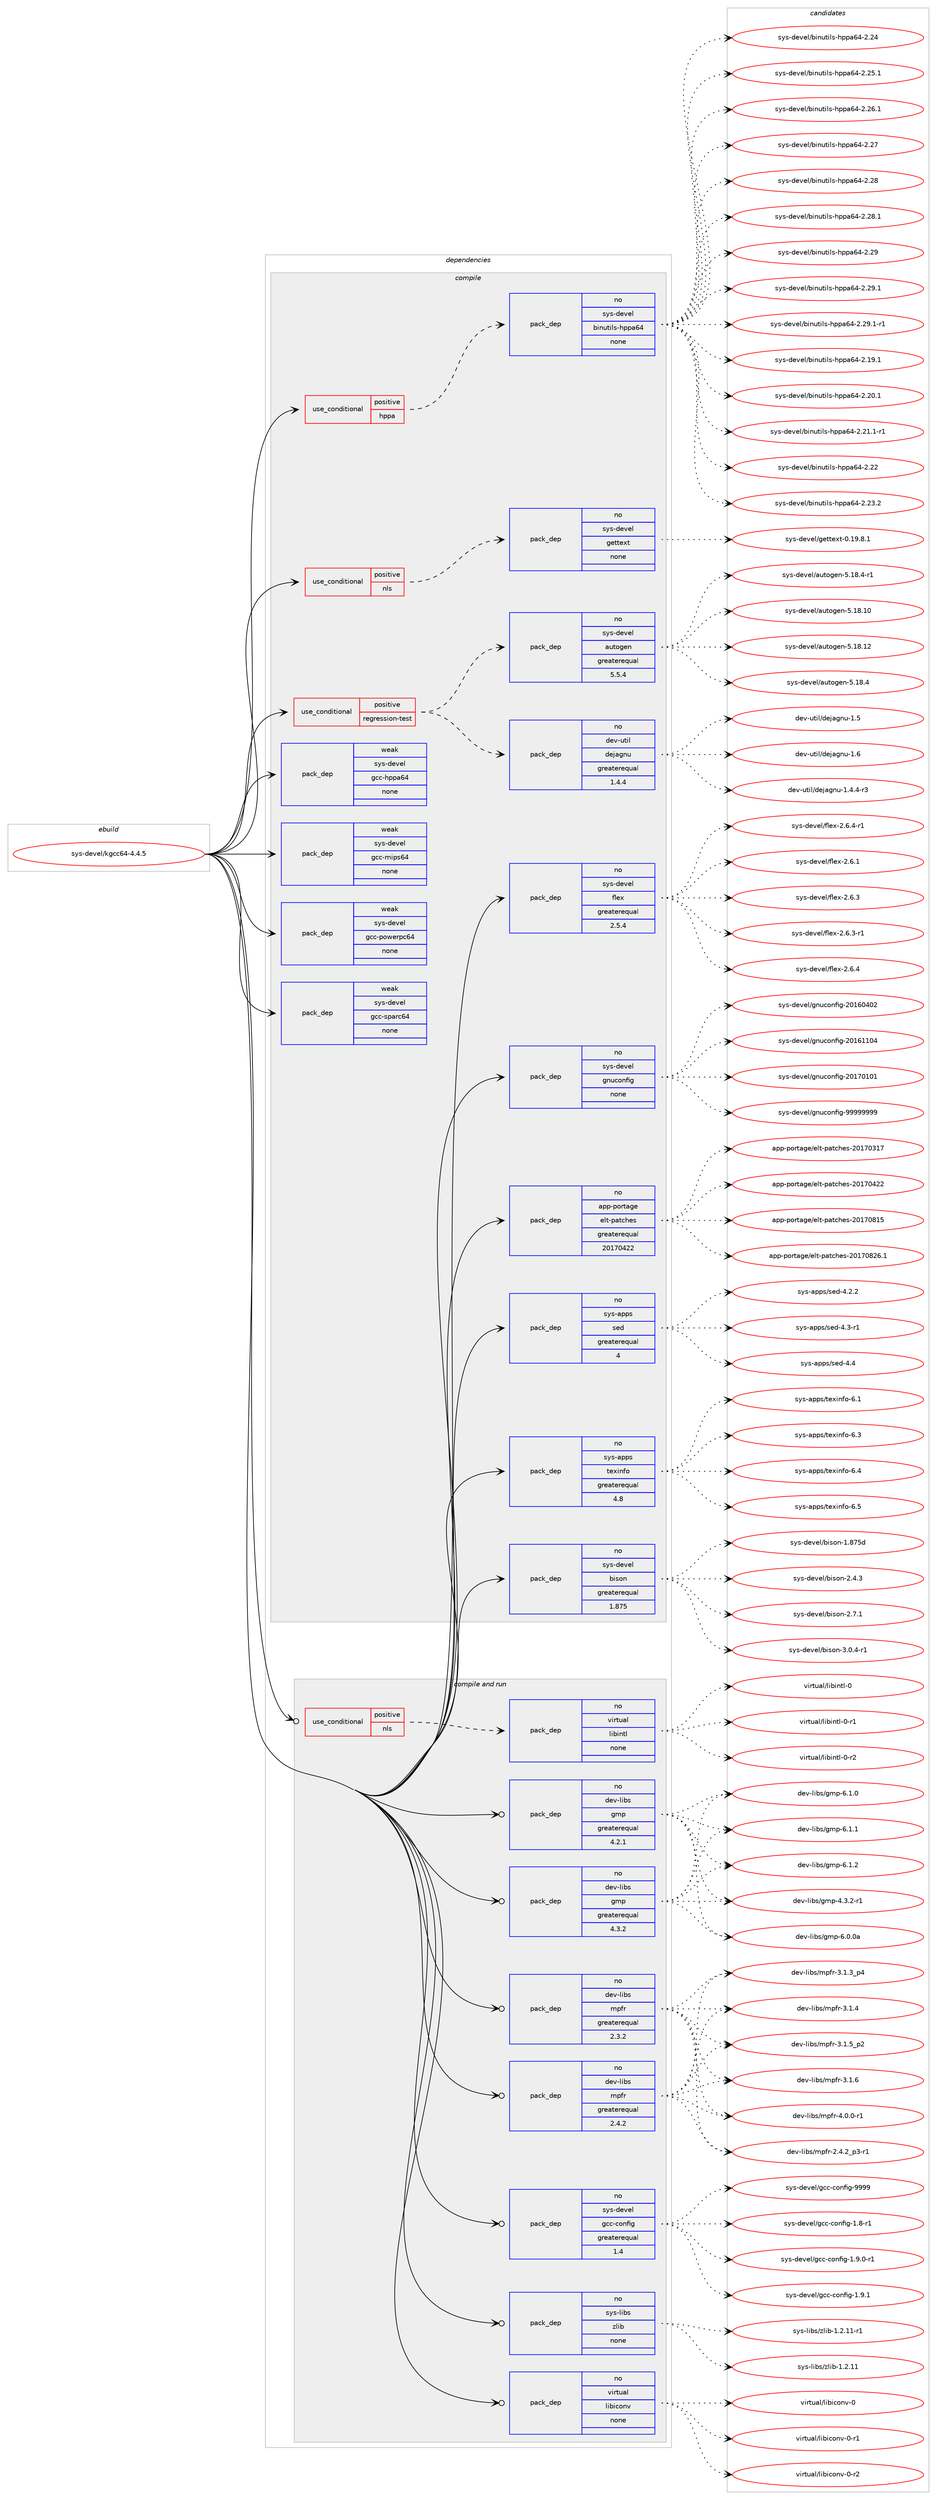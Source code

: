 digraph prolog {

# *************
# Graph options
# *************

newrank=true;
concentrate=true;
compound=true;
graph [rankdir=LR,fontname=Helvetica,fontsize=10,ranksep=1.5];#, ranksep=2.5, nodesep=0.2];
edge  [arrowhead=vee];
node  [fontname=Helvetica,fontsize=10];

# **********
# The ebuild
# **********

subgraph cluster_leftcol {
color=gray;
rank=same;
label=<<i>ebuild</i>>;
id [label="sys-devel/kgcc64-4.4.5", color=red, width=4, href="../sys-devel/kgcc64-4.4.5.svg"];
}

# ****************
# The dependencies
# ****************

subgraph cluster_midcol {
color=gray;
label=<<i>dependencies</i>>;
subgraph cluster_compile {
fillcolor="#eeeeee";
style=filled;
label=<<i>compile</i>>;
subgraph cond79 {
dependency3809 [label=<<TABLE BORDER="0" CELLBORDER="1" CELLSPACING="0" CELLPADDING="4"><TR><TD ROWSPAN="3" CELLPADDING="10">use_conditional</TD></TR><TR><TD>positive</TD></TR><TR><TD>hppa</TD></TR></TABLE>>, shape=none, color=red];
subgraph pack3730 {
dependency3810 [label=<<TABLE BORDER="0" CELLBORDER="1" CELLSPACING="0" CELLPADDING="4" WIDTH="220"><TR><TD ROWSPAN="6" CELLPADDING="30">pack_dep</TD></TR><TR><TD WIDTH="110">no</TD></TR><TR><TD>sys-devel</TD></TR><TR><TD>binutils-hppa64</TD></TR><TR><TD>none</TD></TR><TR><TD></TD></TR></TABLE>>, shape=none, color=blue];
}
dependency3809:e -> dependency3810:w [weight=20,style="dashed",arrowhead="vee"];
}
id:e -> dependency3809:w [weight=20,style="solid",arrowhead="vee"];
subgraph cond80 {
dependency3811 [label=<<TABLE BORDER="0" CELLBORDER="1" CELLSPACING="0" CELLPADDING="4"><TR><TD ROWSPAN="3" CELLPADDING="10">use_conditional</TD></TR><TR><TD>positive</TD></TR><TR><TD>nls</TD></TR></TABLE>>, shape=none, color=red];
subgraph pack3731 {
dependency3812 [label=<<TABLE BORDER="0" CELLBORDER="1" CELLSPACING="0" CELLPADDING="4" WIDTH="220"><TR><TD ROWSPAN="6" CELLPADDING="30">pack_dep</TD></TR><TR><TD WIDTH="110">no</TD></TR><TR><TD>sys-devel</TD></TR><TR><TD>gettext</TD></TR><TR><TD>none</TD></TR><TR><TD></TD></TR></TABLE>>, shape=none, color=blue];
}
dependency3811:e -> dependency3812:w [weight=20,style="dashed",arrowhead="vee"];
}
id:e -> dependency3811:w [weight=20,style="solid",arrowhead="vee"];
subgraph cond81 {
dependency3813 [label=<<TABLE BORDER="0" CELLBORDER="1" CELLSPACING="0" CELLPADDING="4"><TR><TD ROWSPAN="3" CELLPADDING="10">use_conditional</TD></TR><TR><TD>positive</TD></TR><TR><TD>regression-test</TD></TR></TABLE>>, shape=none, color=red];
subgraph pack3732 {
dependency3814 [label=<<TABLE BORDER="0" CELLBORDER="1" CELLSPACING="0" CELLPADDING="4" WIDTH="220"><TR><TD ROWSPAN="6" CELLPADDING="30">pack_dep</TD></TR><TR><TD WIDTH="110">no</TD></TR><TR><TD>dev-util</TD></TR><TR><TD>dejagnu</TD></TR><TR><TD>greaterequal</TD></TR><TR><TD>1.4.4</TD></TR></TABLE>>, shape=none, color=blue];
}
dependency3813:e -> dependency3814:w [weight=20,style="dashed",arrowhead="vee"];
subgraph pack3733 {
dependency3815 [label=<<TABLE BORDER="0" CELLBORDER="1" CELLSPACING="0" CELLPADDING="4" WIDTH="220"><TR><TD ROWSPAN="6" CELLPADDING="30">pack_dep</TD></TR><TR><TD WIDTH="110">no</TD></TR><TR><TD>sys-devel</TD></TR><TR><TD>autogen</TD></TR><TR><TD>greaterequal</TD></TR><TR><TD>5.5.4</TD></TR></TABLE>>, shape=none, color=blue];
}
dependency3813:e -> dependency3815:w [weight=20,style="dashed",arrowhead="vee"];
}
id:e -> dependency3813:w [weight=20,style="solid",arrowhead="vee"];
subgraph pack3734 {
dependency3816 [label=<<TABLE BORDER="0" CELLBORDER="1" CELLSPACING="0" CELLPADDING="4" WIDTH="220"><TR><TD ROWSPAN="6" CELLPADDING="30">pack_dep</TD></TR><TR><TD WIDTH="110">no</TD></TR><TR><TD>app-portage</TD></TR><TR><TD>elt-patches</TD></TR><TR><TD>greaterequal</TD></TR><TR><TD>20170422</TD></TR></TABLE>>, shape=none, color=blue];
}
id:e -> dependency3816:w [weight=20,style="solid",arrowhead="vee"];
subgraph pack3735 {
dependency3817 [label=<<TABLE BORDER="0" CELLBORDER="1" CELLSPACING="0" CELLPADDING="4" WIDTH="220"><TR><TD ROWSPAN="6" CELLPADDING="30">pack_dep</TD></TR><TR><TD WIDTH="110">no</TD></TR><TR><TD>sys-apps</TD></TR><TR><TD>sed</TD></TR><TR><TD>greaterequal</TD></TR><TR><TD>4</TD></TR></TABLE>>, shape=none, color=blue];
}
id:e -> dependency3817:w [weight=20,style="solid",arrowhead="vee"];
subgraph pack3736 {
dependency3818 [label=<<TABLE BORDER="0" CELLBORDER="1" CELLSPACING="0" CELLPADDING="4" WIDTH="220"><TR><TD ROWSPAN="6" CELLPADDING="30">pack_dep</TD></TR><TR><TD WIDTH="110">no</TD></TR><TR><TD>sys-apps</TD></TR><TR><TD>texinfo</TD></TR><TR><TD>greaterequal</TD></TR><TR><TD>4.8</TD></TR></TABLE>>, shape=none, color=blue];
}
id:e -> dependency3818:w [weight=20,style="solid",arrowhead="vee"];
subgraph pack3737 {
dependency3819 [label=<<TABLE BORDER="0" CELLBORDER="1" CELLSPACING="0" CELLPADDING="4" WIDTH="220"><TR><TD ROWSPAN="6" CELLPADDING="30">pack_dep</TD></TR><TR><TD WIDTH="110">no</TD></TR><TR><TD>sys-devel</TD></TR><TR><TD>bison</TD></TR><TR><TD>greaterequal</TD></TR><TR><TD>1.875</TD></TR></TABLE>>, shape=none, color=blue];
}
id:e -> dependency3819:w [weight=20,style="solid",arrowhead="vee"];
subgraph pack3738 {
dependency3820 [label=<<TABLE BORDER="0" CELLBORDER="1" CELLSPACING="0" CELLPADDING="4" WIDTH="220"><TR><TD ROWSPAN="6" CELLPADDING="30">pack_dep</TD></TR><TR><TD WIDTH="110">no</TD></TR><TR><TD>sys-devel</TD></TR><TR><TD>flex</TD></TR><TR><TD>greaterequal</TD></TR><TR><TD>2.5.4</TD></TR></TABLE>>, shape=none, color=blue];
}
id:e -> dependency3820:w [weight=20,style="solid",arrowhead="vee"];
subgraph pack3739 {
dependency3821 [label=<<TABLE BORDER="0" CELLBORDER="1" CELLSPACING="0" CELLPADDING="4" WIDTH="220"><TR><TD ROWSPAN="6" CELLPADDING="30">pack_dep</TD></TR><TR><TD WIDTH="110">no</TD></TR><TR><TD>sys-devel</TD></TR><TR><TD>gnuconfig</TD></TR><TR><TD>none</TD></TR><TR><TD></TD></TR></TABLE>>, shape=none, color=blue];
}
id:e -> dependency3821:w [weight=20,style="solid",arrowhead="vee"];
subgraph pack3740 {
dependency3822 [label=<<TABLE BORDER="0" CELLBORDER="1" CELLSPACING="0" CELLPADDING="4" WIDTH="220"><TR><TD ROWSPAN="6" CELLPADDING="30">pack_dep</TD></TR><TR><TD WIDTH="110">weak</TD></TR><TR><TD>sys-devel</TD></TR><TR><TD>gcc-hppa64</TD></TR><TR><TD>none</TD></TR><TR><TD></TD></TR></TABLE>>, shape=none, color=blue];
}
id:e -> dependency3822:w [weight=20,style="solid",arrowhead="vee"];
subgraph pack3741 {
dependency3823 [label=<<TABLE BORDER="0" CELLBORDER="1" CELLSPACING="0" CELLPADDING="4" WIDTH="220"><TR><TD ROWSPAN="6" CELLPADDING="30">pack_dep</TD></TR><TR><TD WIDTH="110">weak</TD></TR><TR><TD>sys-devel</TD></TR><TR><TD>gcc-mips64</TD></TR><TR><TD>none</TD></TR><TR><TD></TD></TR></TABLE>>, shape=none, color=blue];
}
id:e -> dependency3823:w [weight=20,style="solid",arrowhead="vee"];
subgraph pack3742 {
dependency3824 [label=<<TABLE BORDER="0" CELLBORDER="1" CELLSPACING="0" CELLPADDING="4" WIDTH="220"><TR><TD ROWSPAN="6" CELLPADDING="30">pack_dep</TD></TR><TR><TD WIDTH="110">weak</TD></TR><TR><TD>sys-devel</TD></TR><TR><TD>gcc-powerpc64</TD></TR><TR><TD>none</TD></TR><TR><TD></TD></TR></TABLE>>, shape=none, color=blue];
}
id:e -> dependency3824:w [weight=20,style="solid",arrowhead="vee"];
subgraph pack3743 {
dependency3825 [label=<<TABLE BORDER="0" CELLBORDER="1" CELLSPACING="0" CELLPADDING="4" WIDTH="220"><TR><TD ROWSPAN="6" CELLPADDING="30">pack_dep</TD></TR><TR><TD WIDTH="110">weak</TD></TR><TR><TD>sys-devel</TD></TR><TR><TD>gcc-sparc64</TD></TR><TR><TD>none</TD></TR><TR><TD></TD></TR></TABLE>>, shape=none, color=blue];
}
id:e -> dependency3825:w [weight=20,style="solid",arrowhead="vee"];
}
subgraph cluster_compileandrun {
fillcolor="#eeeeee";
style=filled;
label=<<i>compile and run</i>>;
subgraph cond82 {
dependency3826 [label=<<TABLE BORDER="0" CELLBORDER="1" CELLSPACING="0" CELLPADDING="4"><TR><TD ROWSPAN="3" CELLPADDING="10">use_conditional</TD></TR><TR><TD>positive</TD></TR><TR><TD>nls</TD></TR></TABLE>>, shape=none, color=red];
subgraph pack3744 {
dependency3827 [label=<<TABLE BORDER="0" CELLBORDER="1" CELLSPACING="0" CELLPADDING="4" WIDTH="220"><TR><TD ROWSPAN="6" CELLPADDING="30">pack_dep</TD></TR><TR><TD WIDTH="110">no</TD></TR><TR><TD>virtual</TD></TR><TR><TD>libintl</TD></TR><TR><TD>none</TD></TR><TR><TD></TD></TR></TABLE>>, shape=none, color=blue];
}
dependency3826:e -> dependency3827:w [weight=20,style="dashed",arrowhead="vee"];
}
id:e -> dependency3826:w [weight=20,style="solid",arrowhead="odotvee"];
subgraph pack3745 {
dependency3828 [label=<<TABLE BORDER="0" CELLBORDER="1" CELLSPACING="0" CELLPADDING="4" WIDTH="220"><TR><TD ROWSPAN="6" CELLPADDING="30">pack_dep</TD></TR><TR><TD WIDTH="110">no</TD></TR><TR><TD>dev-libs</TD></TR><TR><TD>gmp</TD></TR><TR><TD>greaterequal</TD></TR><TR><TD>4.2.1</TD></TR></TABLE>>, shape=none, color=blue];
}
id:e -> dependency3828:w [weight=20,style="solid",arrowhead="odotvee"];
subgraph pack3746 {
dependency3829 [label=<<TABLE BORDER="0" CELLBORDER="1" CELLSPACING="0" CELLPADDING="4" WIDTH="220"><TR><TD ROWSPAN="6" CELLPADDING="30">pack_dep</TD></TR><TR><TD WIDTH="110">no</TD></TR><TR><TD>dev-libs</TD></TR><TR><TD>gmp</TD></TR><TR><TD>greaterequal</TD></TR><TR><TD>4.3.2</TD></TR></TABLE>>, shape=none, color=blue];
}
id:e -> dependency3829:w [weight=20,style="solid",arrowhead="odotvee"];
subgraph pack3747 {
dependency3830 [label=<<TABLE BORDER="0" CELLBORDER="1" CELLSPACING="0" CELLPADDING="4" WIDTH="220"><TR><TD ROWSPAN="6" CELLPADDING="30">pack_dep</TD></TR><TR><TD WIDTH="110">no</TD></TR><TR><TD>dev-libs</TD></TR><TR><TD>mpfr</TD></TR><TR><TD>greaterequal</TD></TR><TR><TD>2.3.2</TD></TR></TABLE>>, shape=none, color=blue];
}
id:e -> dependency3830:w [weight=20,style="solid",arrowhead="odotvee"];
subgraph pack3748 {
dependency3831 [label=<<TABLE BORDER="0" CELLBORDER="1" CELLSPACING="0" CELLPADDING="4" WIDTH="220"><TR><TD ROWSPAN="6" CELLPADDING="30">pack_dep</TD></TR><TR><TD WIDTH="110">no</TD></TR><TR><TD>dev-libs</TD></TR><TR><TD>mpfr</TD></TR><TR><TD>greaterequal</TD></TR><TR><TD>2.4.2</TD></TR></TABLE>>, shape=none, color=blue];
}
id:e -> dependency3831:w [weight=20,style="solid",arrowhead="odotvee"];
subgraph pack3749 {
dependency3832 [label=<<TABLE BORDER="0" CELLBORDER="1" CELLSPACING="0" CELLPADDING="4" WIDTH="220"><TR><TD ROWSPAN="6" CELLPADDING="30">pack_dep</TD></TR><TR><TD WIDTH="110">no</TD></TR><TR><TD>sys-devel</TD></TR><TR><TD>gcc-config</TD></TR><TR><TD>greaterequal</TD></TR><TR><TD>1.4</TD></TR></TABLE>>, shape=none, color=blue];
}
id:e -> dependency3832:w [weight=20,style="solid",arrowhead="odotvee"];
subgraph pack3750 {
dependency3833 [label=<<TABLE BORDER="0" CELLBORDER="1" CELLSPACING="0" CELLPADDING="4" WIDTH="220"><TR><TD ROWSPAN="6" CELLPADDING="30">pack_dep</TD></TR><TR><TD WIDTH="110">no</TD></TR><TR><TD>sys-libs</TD></TR><TR><TD>zlib</TD></TR><TR><TD>none</TD></TR><TR><TD></TD></TR></TABLE>>, shape=none, color=blue];
}
id:e -> dependency3833:w [weight=20,style="solid",arrowhead="odotvee"];
subgraph pack3751 {
dependency3834 [label=<<TABLE BORDER="0" CELLBORDER="1" CELLSPACING="0" CELLPADDING="4" WIDTH="220"><TR><TD ROWSPAN="6" CELLPADDING="30">pack_dep</TD></TR><TR><TD WIDTH="110">no</TD></TR><TR><TD>virtual</TD></TR><TR><TD>libiconv</TD></TR><TR><TD>none</TD></TR><TR><TD></TD></TR></TABLE>>, shape=none, color=blue];
}
id:e -> dependency3834:w [weight=20,style="solid",arrowhead="odotvee"];
}
subgraph cluster_run {
fillcolor="#eeeeee";
style=filled;
label=<<i>run</i>>;
}
}

# **************
# The candidates
# **************

subgraph cluster_choices {
rank=same;
color=gray;
label=<<i>candidates</i>>;

subgraph choice3730 {
color=black;
nodesep=1;
choice1151211154510010111810110847981051101171161051081154510411211297545245504649574649 [label="sys-devel/binutils-hppa64-2.19.1", color=red, width=4,href="../sys-devel/binutils-hppa64-2.19.1.svg"];
choice1151211154510010111810110847981051101171161051081154510411211297545245504650484649 [label="sys-devel/binutils-hppa64-2.20.1", color=red, width=4,href="../sys-devel/binutils-hppa64-2.20.1.svg"];
choice11512111545100101118101108479810511011711610510811545104112112975452455046504946494511449 [label="sys-devel/binutils-hppa64-2.21.1-r1", color=red, width=4,href="../sys-devel/binutils-hppa64-2.21.1-r1.svg"];
choice115121115451001011181011084798105110117116105108115451041121129754524550465050 [label="sys-devel/binutils-hppa64-2.22", color=red, width=4,href="../sys-devel/binutils-hppa64-2.22.svg"];
choice1151211154510010111810110847981051101171161051081154510411211297545245504650514650 [label="sys-devel/binutils-hppa64-2.23.2", color=red, width=4,href="../sys-devel/binutils-hppa64-2.23.2.svg"];
choice115121115451001011181011084798105110117116105108115451041121129754524550465052 [label="sys-devel/binutils-hppa64-2.24", color=red, width=4,href="../sys-devel/binutils-hppa64-2.24.svg"];
choice1151211154510010111810110847981051101171161051081154510411211297545245504650534649 [label="sys-devel/binutils-hppa64-2.25.1", color=red, width=4,href="../sys-devel/binutils-hppa64-2.25.1.svg"];
choice1151211154510010111810110847981051101171161051081154510411211297545245504650544649 [label="sys-devel/binutils-hppa64-2.26.1", color=red, width=4,href="../sys-devel/binutils-hppa64-2.26.1.svg"];
choice115121115451001011181011084798105110117116105108115451041121129754524550465055 [label="sys-devel/binutils-hppa64-2.27", color=red, width=4,href="../sys-devel/binutils-hppa64-2.27.svg"];
choice115121115451001011181011084798105110117116105108115451041121129754524550465056 [label="sys-devel/binutils-hppa64-2.28", color=red, width=4,href="../sys-devel/binutils-hppa64-2.28.svg"];
choice1151211154510010111810110847981051101171161051081154510411211297545245504650564649 [label="sys-devel/binutils-hppa64-2.28.1", color=red, width=4,href="../sys-devel/binutils-hppa64-2.28.1.svg"];
choice115121115451001011181011084798105110117116105108115451041121129754524550465057 [label="sys-devel/binutils-hppa64-2.29", color=red, width=4,href="../sys-devel/binutils-hppa64-2.29.svg"];
choice1151211154510010111810110847981051101171161051081154510411211297545245504650574649 [label="sys-devel/binutils-hppa64-2.29.1", color=red, width=4,href="../sys-devel/binutils-hppa64-2.29.1.svg"];
choice11512111545100101118101108479810511011711610510811545104112112975452455046505746494511449 [label="sys-devel/binutils-hppa64-2.29.1-r1", color=red, width=4,href="../sys-devel/binutils-hppa64-2.29.1-r1.svg"];
dependency3810:e -> choice1151211154510010111810110847981051101171161051081154510411211297545245504649574649:w [style=dotted,weight="100"];
dependency3810:e -> choice1151211154510010111810110847981051101171161051081154510411211297545245504650484649:w [style=dotted,weight="100"];
dependency3810:e -> choice11512111545100101118101108479810511011711610510811545104112112975452455046504946494511449:w [style=dotted,weight="100"];
dependency3810:e -> choice115121115451001011181011084798105110117116105108115451041121129754524550465050:w [style=dotted,weight="100"];
dependency3810:e -> choice1151211154510010111810110847981051101171161051081154510411211297545245504650514650:w [style=dotted,weight="100"];
dependency3810:e -> choice115121115451001011181011084798105110117116105108115451041121129754524550465052:w [style=dotted,weight="100"];
dependency3810:e -> choice1151211154510010111810110847981051101171161051081154510411211297545245504650534649:w [style=dotted,weight="100"];
dependency3810:e -> choice1151211154510010111810110847981051101171161051081154510411211297545245504650544649:w [style=dotted,weight="100"];
dependency3810:e -> choice115121115451001011181011084798105110117116105108115451041121129754524550465055:w [style=dotted,weight="100"];
dependency3810:e -> choice115121115451001011181011084798105110117116105108115451041121129754524550465056:w [style=dotted,weight="100"];
dependency3810:e -> choice1151211154510010111810110847981051101171161051081154510411211297545245504650564649:w [style=dotted,weight="100"];
dependency3810:e -> choice115121115451001011181011084798105110117116105108115451041121129754524550465057:w [style=dotted,weight="100"];
dependency3810:e -> choice1151211154510010111810110847981051101171161051081154510411211297545245504650574649:w [style=dotted,weight="100"];
dependency3810:e -> choice11512111545100101118101108479810511011711610510811545104112112975452455046505746494511449:w [style=dotted,weight="100"];
}
subgraph choice3731 {
color=black;
nodesep=1;
choice1151211154510010111810110847103101116116101120116454846495746564649 [label="sys-devel/gettext-0.19.8.1", color=red, width=4,href="../sys-devel/gettext-0.19.8.1.svg"];
dependency3812:e -> choice1151211154510010111810110847103101116116101120116454846495746564649:w [style=dotted,weight="100"];
}
subgraph choice3732 {
color=black;
nodesep=1;
choice1001011184511711610510847100101106971031101174549465246524511451 [label="dev-util/dejagnu-1.4.4-r3", color=red, width=4,href="../dev-util/dejagnu-1.4.4-r3.svg"];
choice10010111845117116105108471001011069710311011745494653 [label="dev-util/dejagnu-1.5", color=red, width=4,href="../dev-util/dejagnu-1.5.svg"];
choice10010111845117116105108471001011069710311011745494654 [label="dev-util/dejagnu-1.6", color=red, width=4,href="../dev-util/dejagnu-1.6.svg"];
dependency3814:e -> choice1001011184511711610510847100101106971031101174549465246524511451:w [style=dotted,weight="100"];
dependency3814:e -> choice10010111845117116105108471001011069710311011745494653:w [style=dotted,weight="100"];
dependency3814:e -> choice10010111845117116105108471001011069710311011745494654:w [style=dotted,weight="100"];
}
subgraph choice3733 {
color=black;
nodesep=1;
choice1151211154510010111810110847971171161111031011104553464956464948 [label="sys-devel/autogen-5.18.10", color=red, width=4,href="../sys-devel/autogen-5.18.10.svg"];
choice1151211154510010111810110847971171161111031011104553464956464950 [label="sys-devel/autogen-5.18.12", color=red, width=4,href="../sys-devel/autogen-5.18.12.svg"];
choice11512111545100101118101108479711711611110310111045534649564652 [label="sys-devel/autogen-5.18.4", color=red, width=4,href="../sys-devel/autogen-5.18.4.svg"];
choice115121115451001011181011084797117116111103101110455346495646524511449 [label="sys-devel/autogen-5.18.4-r1", color=red, width=4,href="../sys-devel/autogen-5.18.4-r1.svg"];
dependency3815:e -> choice1151211154510010111810110847971171161111031011104553464956464948:w [style=dotted,weight="100"];
dependency3815:e -> choice1151211154510010111810110847971171161111031011104553464956464950:w [style=dotted,weight="100"];
dependency3815:e -> choice11512111545100101118101108479711711611110310111045534649564652:w [style=dotted,weight="100"];
dependency3815:e -> choice115121115451001011181011084797117116111103101110455346495646524511449:w [style=dotted,weight="100"];
}
subgraph choice3734 {
color=black;
nodesep=1;
choice97112112451121111141169710310147101108116451129711699104101115455048495548514955 [label="app-portage/elt-patches-20170317", color=red, width=4,href="../app-portage/elt-patches-20170317.svg"];
choice97112112451121111141169710310147101108116451129711699104101115455048495548525050 [label="app-portage/elt-patches-20170422", color=red, width=4,href="../app-portage/elt-patches-20170422.svg"];
choice97112112451121111141169710310147101108116451129711699104101115455048495548564953 [label="app-portage/elt-patches-20170815", color=red, width=4,href="../app-portage/elt-patches-20170815.svg"];
choice971121124511211111411697103101471011081164511297116991041011154550484955485650544649 [label="app-portage/elt-patches-20170826.1", color=red, width=4,href="../app-portage/elt-patches-20170826.1.svg"];
dependency3816:e -> choice97112112451121111141169710310147101108116451129711699104101115455048495548514955:w [style=dotted,weight="100"];
dependency3816:e -> choice97112112451121111141169710310147101108116451129711699104101115455048495548525050:w [style=dotted,weight="100"];
dependency3816:e -> choice97112112451121111141169710310147101108116451129711699104101115455048495548564953:w [style=dotted,weight="100"];
dependency3816:e -> choice971121124511211111411697103101471011081164511297116991041011154550484955485650544649:w [style=dotted,weight="100"];
}
subgraph choice3735 {
color=black;
nodesep=1;
choice115121115459711211211547115101100455246504650 [label="sys-apps/sed-4.2.2", color=red, width=4,href="../sys-apps/sed-4.2.2.svg"];
choice115121115459711211211547115101100455246514511449 [label="sys-apps/sed-4.3-r1", color=red, width=4,href="../sys-apps/sed-4.3-r1.svg"];
choice11512111545971121121154711510110045524652 [label="sys-apps/sed-4.4", color=red, width=4,href="../sys-apps/sed-4.4.svg"];
dependency3817:e -> choice115121115459711211211547115101100455246504650:w [style=dotted,weight="100"];
dependency3817:e -> choice115121115459711211211547115101100455246514511449:w [style=dotted,weight="100"];
dependency3817:e -> choice11512111545971121121154711510110045524652:w [style=dotted,weight="100"];
}
subgraph choice3736 {
color=black;
nodesep=1;
choice11512111545971121121154711610112010511010211145544649 [label="sys-apps/texinfo-6.1", color=red, width=4,href="../sys-apps/texinfo-6.1.svg"];
choice11512111545971121121154711610112010511010211145544651 [label="sys-apps/texinfo-6.3", color=red, width=4,href="../sys-apps/texinfo-6.3.svg"];
choice11512111545971121121154711610112010511010211145544652 [label="sys-apps/texinfo-6.4", color=red, width=4,href="../sys-apps/texinfo-6.4.svg"];
choice11512111545971121121154711610112010511010211145544653 [label="sys-apps/texinfo-6.5", color=red, width=4,href="../sys-apps/texinfo-6.5.svg"];
dependency3818:e -> choice11512111545971121121154711610112010511010211145544649:w [style=dotted,weight="100"];
dependency3818:e -> choice11512111545971121121154711610112010511010211145544651:w [style=dotted,weight="100"];
dependency3818:e -> choice11512111545971121121154711610112010511010211145544652:w [style=dotted,weight="100"];
dependency3818:e -> choice11512111545971121121154711610112010511010211145544653:w [style=dotted,weight="100"];
}
subgraph choice3737 {
color=black;
nodesep=1;
choice115121115451001011181011084798105115111110454946565553100 [label="sys-devel/bison-1.875d", color=red, width=4,href="../sys-devel/bison-1.875d.svg"];
choice115121115451001011181011084798105115111110455046524651 [label="sys-devel/bison-2.4.3", color=red, width=4,href="../sys-devel/bison-2.4.3.svg"];
choice115121115451001011181011084798105115111110455046554649 [label="sys-devel/bison-2.7.1", color=red, width=4,href="../sys-devel/bison-2.7.1.svg"];
choice1151211154510010111810110847981051151111104551464846524511449 [label="sys-devel/bison-3.0.4-r1", color=red, width=4,href="../sys-devel/bison-3.0.4-r1.svg"];
dependency3819:e -> choice115121115451001011181011084798105115111110454946565553100:w [style=dotted,weight="100"];
dependency3819:e -> choice115121115451001011181011084798105115111110455046524651:w [style=dotted,weight="100"];
dependency3819:e -> choice115121115451001011181011084798105115111110455046554649:w [style=dotted,weight="100"];
dependency3819:e -> choice1151211154510010111810110847981051151111104551464846524511449:w [style=dotted,weight="100"];
}
subgraph choice3738 {
color=black;
nodesep=1;
choice1151211154510010111810110847102108101120455046544649 [label="sys-devel/flex-2.6.1", color=red, width=4,href="../sys-devel/flex-2.6.1.svg"];
choice1151211154510010111810110847102108101120455046544651 [label="sys-devel/flex-2.6.3", color=red, width=4,href="../sys-devel/flex-2.6.3.svg"];
choice11512111545100101118101108471021081011204550465446514511449 [label="sys-devel/flex-2.6.3-r1", color=red, width=4,href="../sys-devel/flex-2.6.3-r1.svg"];
choice1151211154510010111810110847102108101120455046544652 [label="sys-devel/flex-2.6.4", color=red, width=4,href="../sys-devel/flex-2.6.4.svg"];
choice11512111545100101118101108471021081011204550465446524511449 [label="sys-devel/flex-2.6.4-r1", color=red, width=4,href="../sys-devel/flex-2.6.4-r1.svg"];
dependency3820:e -> choice1151211154510010111810110847102108101120455046544649:w [style=dotted,weight="100"];
dependency3820:e -> choice1151211154510010111810110847102108101120455046544651:w [style=dotted,weight="100"];
dependency3820:e -> choice11512111545100101118101108471021081011204550465446514511449:w [style=dotted,weight="100"];
dependency3820:e -> choice1151211154510010111810110847102108101120455046544652:w [style=dotted,weight="100"];
dependency3820:e -> choice11512111545100101118101108471021081011204550465446524511449:w [style=dotted,weight="100"];
}
subgraph choice3739 {
color=black;
nodesep=1;
choice115121115451001011181011084710311011799111110102105103455048495448524850 [label="sys-devel/gnuconfig-20160402", color=red, width=4,href="../sys-devel/gnuconfig-20160402.svg"];
choice115121115451001011181011084710311011799111110102105103455048495449494852 [label="sys-devel/gnuconfig-20161104", color=red, width=4,href="../sys-devel/gnuconfig-20161104.svg"];
choice115121115451001011181011084710311011799111110102105103455048495548494849 [label="sys-devel/gnuconfig-20170101", color=red, width=4,href="../sys-devel/gnuconfig-20170101.svg"];
choice115121115451001011181011084710311011799111110102105103455757575757575757 [label="sys-devel/gnuconfig-99999999", color=red, width=4,href="../sys-devel/gnuconfig-99999999.svg"];
dependency3821:e -> choice115121115451001011181011084710311011799111110102105103455048495448524850:w [style=dotted,weight="100"];
dependency3821:e -> choice115121115451001011181011084710311011799111110102105103455048495449494852:w [style=dotted,weight="100"];
dependency3821:e -> choice115121115451001011181011084710311011799111110102105103455048495548494849:w [style=dotted,weight="100"];
dependency3821:e -> choice115121115451001011181011084710311011799111110102105103455757575757575757:w [style=dotted,weight="100"];
}
subgraph choice3740 {
color=black;
nodesep=1;
}
subgraph choice3741 {
color=black;
nodesep=1;
}
subgraph choice3742 {
color=black;
nodesep=1;
}
subgraph choice3743 {
color=black;
nodesep=1;
}
subgraph choice3744 {
color=black;
nodesep=1;
choice1181051141161179710847108105981051101161084548 [label="virtual/libintl-0", color=red, width=4,href="../virtual/libintl-0.svg"];
choice11810511411611797108471081059810511011610845484511449 [label="virtual/libintl-0-r1", color=red, width=4,href="../virtual/libintl-0-r1.svg"];
choice11810511411611797108471081059810511011610845484511450 [label="virtual/libintl-0-r2", color=red, width=4,href="../virtual/libintl-0-r2.svg"];
dependency3827:e -> choice1181051141161179710847108105981051101161084548:w [style=dotted,weight="100"];
dependency3827:e -> choice11810511411611797108471081059810511011610845484511449:w [style=dotted,weight="100"];
dependency3827:e -> choice11810511411611797108471081059810511011610845484511450:w [style=dotted,weight="100"];
}
subgraph choice3745 {
color=black;
nodesep=1;
choice1001011184510810598115471031091124552465146504511449 [label="dev-libs/gmp-4.3.2-r1", color=red, width=4,href="../dev-libs/gmp-4.3.2-r1.svg"];
choice10010111845108105981154710310911245544648464897 [label="dev-libs/gmp-6.0.0a", color=red, width=4,href="../dev-libs/gmp-6.0.0a.svg"];
choice100101118451081059811547103109112455446494648 [label="dev-libs/gmp-6.1.0", color=red, width=4,href="../dev-libs/gmp-6.1.0.svg"];
choice100101118451081059811547103109112455446494649 [label="dev-libs/gmp-6.1.1", color=red, width=4,href="../dev-libs/gmp-6.1.1.svg"];
choice100101118451081059811547103109112455446494650 [label="dev-libs/gmp-6.1.2", color=red, width=4,href="../dev-libs/gmp-6.1.2.svg"];
dependency3828:e -> choice1001011184510810598115471031091124552465146504511449:w [style=dotted,weight="100"];
dependency3828:e -> choice10010111845108105981154710310911245544648464897:w [style=dotted,weight="100"];
dependency3828:e -> choice100101118451081059811547103109112455446494648:w [style=dotted,weight="100"];
dependency3828:e -> choice100101118451081059811547103109112455446494649:w [style=dotted,weight="100"];
dependency3828:e -> choice100101118451081059811547103109112455446494650:w [style=dotted,weight="100"];
}
subgraph choice3746 {
color=black;
nodesep=1;
choice1001011184510810598115471031091124552465146504511449 [label="dev-libs/gmp-4.3.2-r1", color=red, width=4,href="../dev-libs/gmp-4.3.2-r1.svg"];
choice10010111845108105981154710310911245544648464897 [label="dev-libs/gmp-6.0.0a", color=red, width=4,href="../dev-libs/gmp-6.0.0a.svg"];
choice100101118451081059811547103109112455446494648 [label="dev-libs/gmp-6.1.0", color=red, width=4,href="../dev-libs/gmp-6.1.0.svg"];
choice100101118451081059811547103109112455446494649 [label="dev-libs/gmp-6.1.1", color=red, width=4,href="../dev-libs/gmp-6.1.1.svg"];
choice100101118451081059811547103109112455446494650 [label="dev-libs/gmp-6.1.2", color=red, width=4,href="../dev-libs/gmp-6.1.2.svg"];
dependency3829:e -> choice1001011184510810598115471031091124552465146504511449:w [style=dotted,weight="100"];
dependency3829:e -> choice10010111845108105981154710310911245544648464897:w [style=dotted,weight="100"];
dependency3829:e -> choice100101118451081059811547103109112455446494648:w [style=dotted,weight="100"];
dependency3829:e -> choice100101118451081059811547103109112455446494649:w [style=dotted,weight="100"];
dependency3829:e -> choice100101118451081059811547103109112455446494650:w [style=dotted,weight="100"];
}
subgraph choice3747 {
color=black;
nodesep=1;
choice10010111845108105981154710911210211445504652465095112514511449 [label="dev-libs/mpfr-2.4.2_p3-r1", color=red, width=4,href="../dev-libs/mpfr-2.4.2_p3-r1.svg"];
choice1001011184510810598115471091121021144551464946519511252 [label="dev-libs/mpfr-3.1.3_p4", color=red, width=4,href="../dev-libs/mpfr-3.1.3_p4.svg"];
choice100101118451081059811547109112102114455146494652 [label="dev-libs/mpfr-3.1.4", color=red, width=4,href="../dev-libs/mpfr-3.1.4.svg"];
choice1001011184510810598115471091121021144551464946539511250 [label="dev-libs/mpfr-3.1.5_p2", color=red, width=4,href="../dev-libs/mpfr-3.1.5_p2.svg"];
choice100101118451081059811547109112102114455146494654 [label="dev-libs/mpfr-3.1.6", color=red, width=4,href="../dev-libs/mpfr-3.1.6.svg"];
choice1001011184510810598115471091121021144552464846484511449 [label="dev-libs/mpfr-4.0.0-r1", color=red, width=4,href="../dev-libs/mpfr-4.0.0-r1.svg"];
dependency3830:e -> choice10010111845108105981154710911210211445504652465095112514511449:w [style=dotted,weight="100"];
dependency3830:e -> choice1001011184510810598115471091121021144551464946519511252:w [style=dotted,weight="100"];
dependency3830:e -> choice100101118451081059811547109112102114455146494652:w [style=dotted,weight="100"];
dependency3830:e -> choice1001011184510810598115471091121021144551464946539511250:w [style=dotted,weight="100"];
dependency3830:e -> choice100101118451081059811547109112102114455146494654:w [style=dotted,weight="100"];
dependency3830:e -> choice1001011184510810598115471091121021144552464846484511449:w [style=dotted,weight="100"];
}
subgraph choice3748 {
color=black;
nodesep=1;
choice10010111845108105981154710911210211445504652465095112514511449 [label="dev-libs/mpfr-2.4.2_p3-r1", color=red, width=4,href="../dev-libs/mpfr-2.4.2_p3-r1.svg"];
choice1001011184510810598115471091121021144551464946519511252 [label="dev-libs/mpfr-3.1.3_p4", color=red, width=4,href="../dev-libs/mpfr-3.1.3_p4.svg"];
choice100101118451081059811547109112102114455146494652 [label="dev-libs/mpfr-3.1.4", color=red, width=4,href="../dev-libs/mpfr-3.1.4.svg"];
choice1001011184510810598115471091121021144551464946539511250 [label="dev-libs/mpfr-3.1.5_p2", color=red, width=4,href="../dev-libs/mpfr-3.1.5_p2.svg"];
choice100101118451081059811547109112102114455146494654 [label="dev-libs/mpfr-3.1.6", color=red, width=4,href="../dev-libs/mpfr-3.1.6.svg"];
choice1001011184510810598115471091121021144552464846484511449 [label="dev-libs/mpfr-4.0.0-r1", color=red, width=4,href="../dev-libs/mpfr-4.0.0-r1.svg"];
dependency3831:e -> choice10010111845108105981154710911210211445504652465095112514511449:w [style=dotted,weight="100"];
dependency3831:e -> choice1001011184510810598115471091121021144551464946519511252:w [style=dotted,weight="100"];
dependency3831:e -> choice100101118451081059811547109112102114455146494652:w [style=dotted,weight="100"];
dependency3831:e -> choice1001011184510810598115471091121021144551464946539511250:w [style=dotted,weight="100"];
dependency3831:e -> choice100101118451081059811547109112102114455146494654:w [style=dotted,weight="100"];
dependency3831:e -> choice1001011184510810598115471091121021144552464846484511449:w [style=dotted,weight="100"];
}
subgraph choice3749 {
color=black;
nodesep=1;
choice115121115451001011181011084710399994599111110102105103454946564511449 [label="sys-devel/gcc-config-1.8-r1", color=red, width=4,href="../sys-devel/gcc-config-1.8-r1.svg"];
choice1151211154510010111810110847103999945991111101021051034549465746484511449 [label="sys-devel/gcc-config-1.9.0-r1", color=red, width=4,href="../sys-devel/gcc-config-1.9.0-r1.svg"];
choice115121115451001011181011084710399994599111110102105103454946574649 [label="sys-devel/gcc-config-1.9.1", color=red, width=4,href="../sys-devel/gcc-config-1.9.1.svg"];
choice1151211154510010111810110847103999945991111101021051034557575757 [label="sys-devel/gcc-config-9999", color=red, width=4,href="../sys-devel/gcc-config-9999.svg"];
dependency3832:e -> choice115121115451001011181011084710399994599111110102105103454946564511449:w [style=dotted,weight="100"];
dependency3832:e -> choice1151211154510010111810110847103999945991111101021051034549465746484511449:w [style=dotted,weight="100"];
dependency3832:e -> choice115121115451001011181011084710399994599111110102105103454946574649:w [style=dotted,weight="100"];
dependency3832:e -> choice1151211154510010111810110847103999945991111101021051034557575757:w [style=dotted,weight="100"];
}
subgraph choice3750 {
color=black;
nodesep=1;
choice1151211154510810598115471221081059845494650464949 [label="sys-libs/zlib-1.2.11", color=red, width=4,href="../sys-libs/zlib-1.2.11.svg"];
choice11512111545108105981154712210810598454946504649494511449 [label="sys-libs/zlib-1.2.11-r1", color=red, width=4,href="../sys-libs/zlib-1.2.11-r1.svg"];
dependency3833:e -> choice1151211154510810598115471221081059845494650464949:w [style=dotted,weight="100"];
dependency3833:e -> choice11512111545108105981154712210810598454946504649494511449:w [style=dotted,weight="100"];
}
subgraph choice3751 {
color=black;
nodesep=1;
choice118105114116117971084710810598105991111101184548 [label="virtual/libiconv-0", color=red, width=4,href="../virtual/libiconv-0.svg"];
choice1181051141161179710847108105981059911111011845484511449 [label="virtual/libiconv-0-r1", color=red, width=4,href="../virtual/libiconv-0-r1.svg"];
choice1181051141161179710847108105981059911111011845484511450 [label="virtual/libiconv-0-r2", color=red, width=4,href="../virtual/libiconv-0-r2.svg"];
dependency3834:e -> choice118105114116117971084710810598105991111101184548:w [style=dotted,weight="100"];
dependency3834:e -> choice1181051141161179710847108105981059911111011845484511449:w [style=dotted,weight="100"];
dependency3834:e -> choice1181051141161179710847108105981059911111011845484511450:w [style=dotted,weight="100"];
}
}

}
